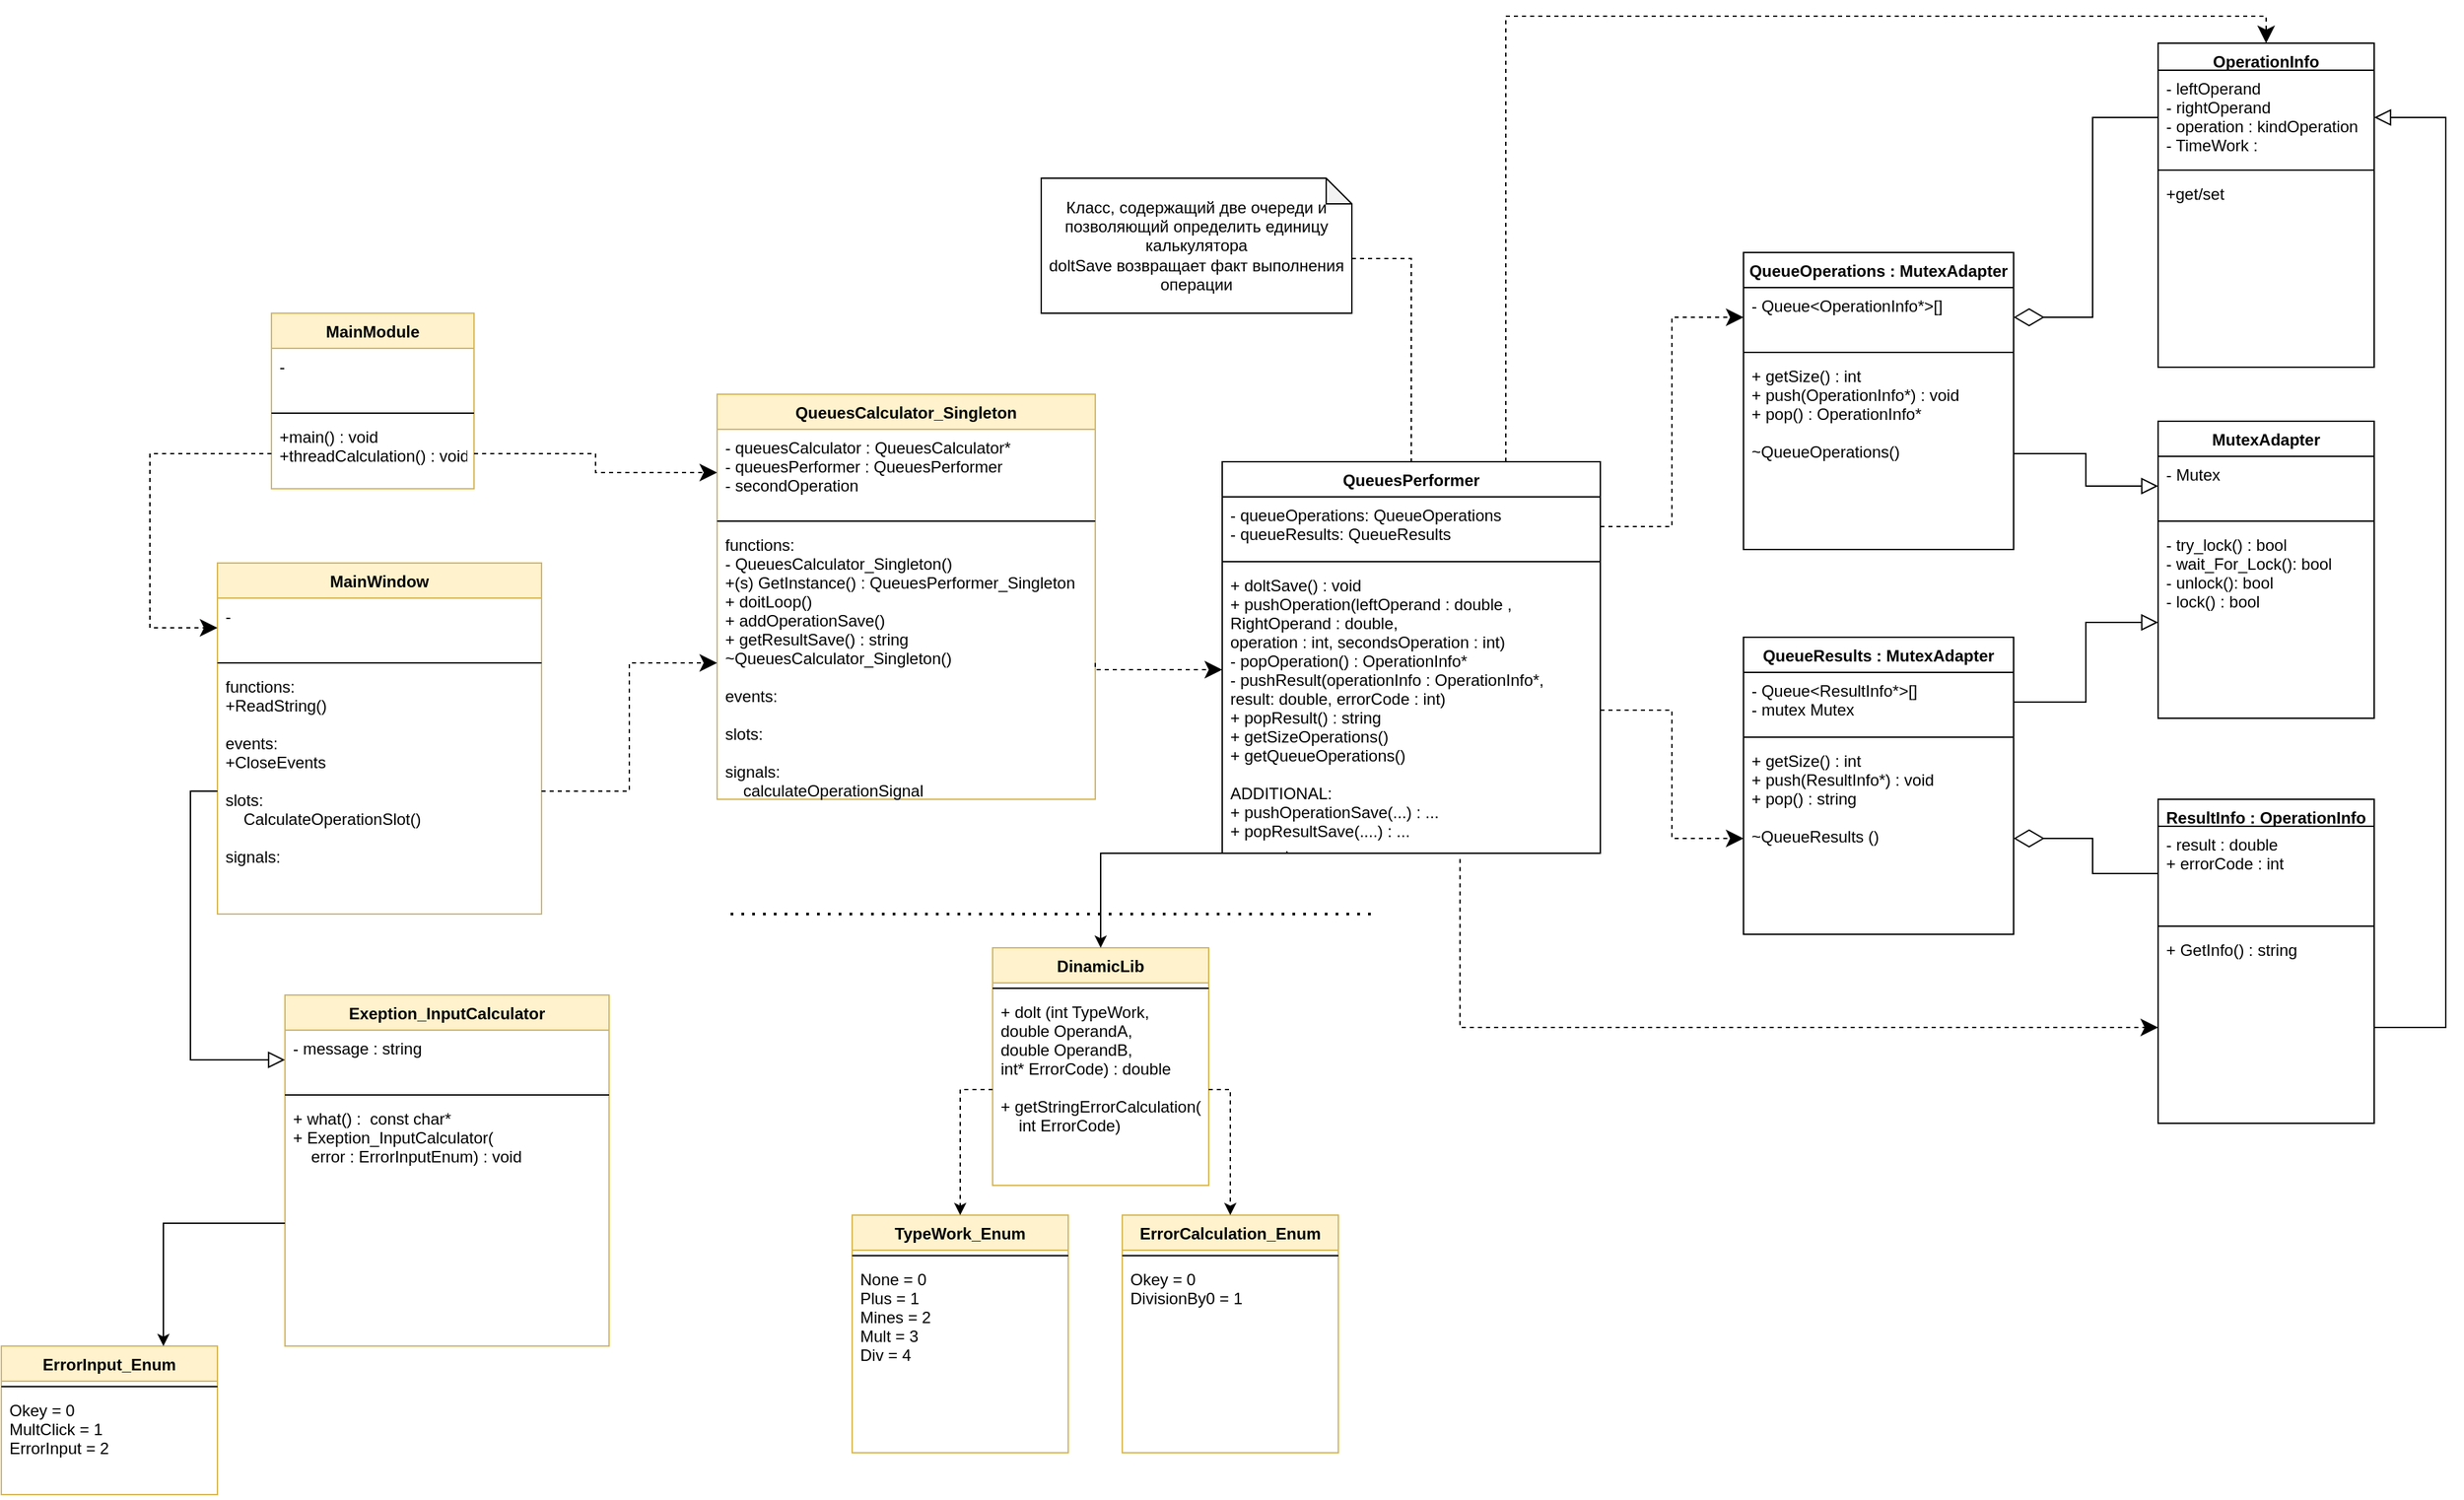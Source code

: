 <mxfile version="21.6.9" type="device">
  <diagram name="Страница — 1" id="macRoRQdLASR0VdTieQX">
    <mxGraphModel dx="2261" dy="1937" grid="1" gridSize="10" guides="1" tooltips="1" connect="1" arrows="1" fold="1" page="1" pageScale="1" pageWidth="827" pageHeight="1169" math="0" shadow="0">
      <root>
        <mxCell id="0" />
        <mxCell id="1" parent="0" />
        <mxCell id="ATowPZ227QtVoYvKQleG-103" style="edgeStyle=orthogonalEdgeStyle;rounded=0;orthogonalLoop=1;jettySize=auto;html=1;exitX=0.75;exitY=0;exitDx=0;exitDy=0;entryX=0.5;entryY=0;entryDx=0;entryDy=0;dashed=1;endSize=10;" edge="1" parent="1" source="ATowPZ227QtVoYvKQleG-1" target="ATowPZ227QtVoYvKQleG-15">
          <mxGeometry relative="1" as="geometry" />
        </mxCell>
        <mxCell id="ATowPZ227QtVoYvKQleG-1" value="QueuesPerformer" style="swimlane;fontStyle=1;align=center;verticalAlign=top;childLayout=stackLayout;horizontal=1;startSize=26;horizontalStack=0;resizeParent=1;resizeParentMax=0;resizeLast=0;collapsible=1;marginBottom=0;" vertex="1" parent="1">
          <mxGeometry x="134" y="190" width="280" height="290" as="geometry" />
        </mxCell>
        <mxCell id="ATowPZ227QtVoYvKQleG-2" value="- queueOperations: QueueOperations&#xa;- queueResults: QueueResults" style="text;strokeColor=none;fillColor=none;align=left;verticalAlign=top;spacingLeft=4;spacingRight=4;overflow=hidden;rotatable=0;points=[[0,0.5],[1,0.5]];portConstraint=eastwest;" vertex="1" parent="ATowPZ227QtVoYvKQleG-1">
          <mxGeometry y="26" width="280" height="44" as="geometry" />
        </mxCell>
        <mxCell id="ATowPZ227QtVoYvKQleG-3" value="" style="line;strokeWidth=1;fillColor=none;align=left;verticalAlign=middle;spacingTop=-1;spacingLeft=3;spacingRight=3;rotatable=0;labelPosition=right;points=[];portConstraint=eastwest;" vertex="1" parent="ATowPZ227QtVoYvKQleG-1">
          <mxGeometry y="70" width="280" height="8" as="geometry" />
        </mxCell>
        <mxCell id="ATowPZ227QtVoYvKQleG-4" value="+ doltSave() : void&#xa;+ pushOperation(leftOperand : double , &#xa;RightOperand : double, &#xa;operation : int, secondsOperation : int)&#xa;- popOperation() : OperationInfo*&#xa;- pushResult(operationInfo : OperationInfo*,&#xa;result: double, errorCode : int) &#xa;+ popResult() : string&#xa;+ getSizeOperations()&#xa;+ getQueueOperations()&#xa;&#xa;ADDITIONAL:&#xa;+ pushOperationSave(...) : ...&#xa;+ popResultSave(....) : ...&#xa;&#xa;" style="text;strokeColor=none;fillColor=none;align=left;verticalAlign=top;spacingLeft=4;spacingRight=4;overflow=hidden;rotatable=0;points=[[0,0.5],[1,0.5]];portConstraint=eastwest;" vertex="1" parent="ATowPZ227QtVoYvKQleG-1">
          <mxGeometry y="78" width="280" height="212" as="geometry" />
        </mxCell>
        <mxCell id="ATowPZ227QtVoYvKQleG-7" value="QueueOperations : MutexAdapter" style="swimlane;fontStyle=1;align=center;verticalAlign=top;childLayout=stackLayout;horizontal=1;startSize=26;horizontalStack=0;resizeParent=1;resizeParentMax=0;resizeLast=0;collapsible=1;marginBottom=0;" vertex="1" parent="1">
          <mxGeometry x="520" y="35" width="200" height="220" as="geometry" />
        </mxCell>
        <mxCell id="ATowPZ227QtVoYvKQleG-8" value="- Queue&lt;OperationInfo*&gt;[]" style="text;strokeColor=none;fillColor=none;align=left;verticalAlign=top;spacingLeft=4;spacingRight=4;overflow=hidden;rotatable=0;points=[[0,0.5],[1,0.5]];portConstraint=eastwest;" vertex="1" parent="ATowPZ227QtVoYvKQleG-7">
          <mxGeometry y="26" width="200" height="44" as="geometry" />
        </mxCell>
        <mxCell id="ATowPZ227QtVoYvKQleG-9" value="" style="line;strokeWidth=1;fillColor=none;align=left;verticalAlign=middle;spacingTop=-1;spacingLeft=3;spacingRight=3;rotatable=0;labelPosition=right;points=[];portConstraint=eastwest;" vertex="1" parent="ATowPZ227QtVoYvKQleG-7">
          <mxGeometry y="70" width="200" height="8" as="geometry" />
        </mxCell>
        <mxCell id="ATowPZ227QtVoYvKQleG-10" value="+ getSize() : int&#xa;+ push(OperationInfo*) : void&#xa;+ pop() : OperationInfo*&#xa;&#xa;~QueueOperations()&#xa;" style="text;strokeColor=none;fillColor=none;align=left;verticalAlign=top;spacingLeft=4;spacingRight=4;overflow=hidden;rotatable=0;points=[[0,0.5],[1,0.5]];portConstraint=eastwest;" vertex="1" parent="ATowPZ227QtVoYvKQleG-7">
          <mxGeometry y="78" width="200" height="142" as="geometry" />
        </mxCell>
        <mxCell id="ATowPZ227QtVoYvKQleG-11" value="QueueResults : MutexAdapter" style="swimlane;fontStyle=1;align=center;verticalAlign=top;childLayout=stackLayout;horizontal=1;startSize=26;horizontalStack=0;resizeParent=1;resizeParentMax=0;resizeLast=0;collapsible=1;marginBottom=0;" vertex="1" parent="1">
          <mxGeometry x="520" y="320" width="200" height="220" as="geometry" />
        </mxCell>
        <mxCell id="ATowPZ227QtVoYvKQleG-12" value="- Queue&lt;ResultInfo*&gt;[]&#xa;- mutex Mutex" style="text;strokeColor=none;fillColor=none;align=left;verticalAlign=top;spacingLeft=4;spacingRight=4;overflow=hidden;rotatable=0;points=[[0,0.5],[1,0.5]];portConstraint=eastwest;" vertex="1" parent="ATowPZ227QtVoYvKQleG-11">
          <mxGeometry y="26" width="200" height="44" as="geometry" />
        </mxCell>
        <mxCell id="ATowPZ227QtVoYvKQleG-13" value="" style="line;strokeWidth=1;fillColor=none;align=left;verticalAlign=middle;spacingTop=-1;spacingLeft=3;spacingRight=3;rotatable=0;labelPosition=right;points=[];portConstraint=eastwest;" vertex="1" parent="ATowPZ227QtVoYvKQleG-11">
          <mxGeometry y="70" width="200" height="8" as="geometry" />
        </mxCell>
        <mxCell id="ATowPZ227QtVoYvKQleG-14" value="+ getSize() : int&#xa;+ push(ResultInfo*) : void &#xa;+ pop() : string&#xa;&#xa;~QueueResults ()" style="text;strokeColor=none;fillColor=none;align=left;verticalAlign=top;spacingLeft=4;spacingRight=4;overflow=hidden;rotatable=0;points=[[0,0.5],[1,0.5]];portConstraint=eastwest;" vertex="1" parent="ATowPZ227QtVoYvKQleG-11">
          <mxGeometry y="78" width="200" height="142" as="geometry" />
        </mxCell>
        <mxCell id="ATowPZ227QtVoYvKQleG-15" value="OperationInfo" style="swimlane;fontStyle=1;align=center;verticalAlign=top;childLayout=stackLayout;horizontal=1;startSize=20;horizontalStack=0;resizeParent=1;resizeParentMax=0;resizeLast=0;collapsible=1;marginBottom=0;" vertex="1" parent="1">
          <mxGeometry x="827" y="-120" width="160" height="240" as="geometry" />
        </mxCell>
        <mxCell id="ATowPZ227QtVoYvKQleG-16" value="- leftOperand&#xa;- rightOperand&#xa;- operation : kindOperation&#xa;- TimeWork : " style="text;strokeColor=none;fillColor=none;align=left;verticalAlign=top;spacingLeft=4;spacingRight=4;overflow=hidden;rotatable=0;points=[[0,0.5],[1,0.5]];portConstraint=eastwest;" vertex="1" parent="ATowPZ227QtVoYvKQleG-15">
          <mxGeometry y="20" width="160" height="70" as="geometry" />
        </mxCell>
        <mxCell id="ATowPZ227QtVoYvKQleG-17" value="" style="line;strokeWidth=1;fillColor=none;align=left;verticalAlign=middle;spacingTop=-1;spacingLeft=3;spacingRight=3;rotatable=0;labelPosition=right;points=[];portConstraint=eastwest;" vertex="1" parent="ATowPZ227QtVoYvKQleG-15">
          <mxGeometry y="90" width="160" height="8" as="geometry" />
        </mxCell>
        <mxCell id="ATowPZ227QtVoYvKQleG-18" value="+get/set&#xa;" style="text;strokeColor=none;fillColor=none;align=left;verticalAlign=top;spacingLeft=4;spacingRight=4;overflow=hidden;rotatable=0;points=[[0,0.5],[1,0.5]];portConstraint=eastwest;" vertex="1" parent="ATowPZ227QtVoYvKQleG-15">
          <mxGeometry y="98" width="160" height="142" as="geometry" />
        </mxCell>
        <mxCell id="ATowPZ227QtVoYvKQleG-19" value="ResultInfo : OperationInfo" style="swimlane;fontStyle=1;align=center;verticalAlign=top;childLayout=stackLayout;horizontal=1;startSize=20;horizontalStack=0;resizeParent=1;resizeParentMax=0;resizeLast=0;collapsible=1;marginBottom=0;" vertex="1" parent="1">
          <mxGeometry x="827" y="440" width="160" height="240" as="geometry" />
        </mxCell>
        <mxCell id="ATowPZ227QtVoYvKQleG-20" value="- result : double&#xa;+ errorCode : int" style="text;strokeColor=none;fillColor=none;align=left;verticalAlign=top;spacingLeft=4;spacingRight=4;overflow=hidden;rotatable=0;points=[[0,0.5],[1,0.5]];portConstraint=eastwest;" vertex="1" parent="ATowPZ227QtVoYvKQleG-19">
          <mxGeometry y="20" width="160" height="70" as="geometry" />
        </mxCell>
        <mxCell id="ATowPZ227QtVoYvKQleG-21" value="" style="line;strokeWidth=1;fillColor=none;align=left;verticalAlign=middle;spacingTop=-1;spacingLeft=3;spacingRight=3;rotatable=0;labelPosition=right;points=[];portConstraint=eastwest;" vertex="1" parent="ATowPZ227QtVoYvKQleG-19">
          <mxGeometry y="90" width="160" height="8" as="geometry" />
        </mxCell>
        <mxCell id="ATowPZ227QtVoYvKQleG-22" value="+ GetInfo() : string" style="text;strokeColor=none;fillColor=none;align=left;verticalAlign=top;spacingLeft=4;spacingRight=4;overflow=hidden;rotatable=0;points=[[0,0.5],[1,0.5]];portConstraint=eastwest;" vertex="1" parent="ATowPZ227QtVoYvKQleG-19">
          <mxGeometry y="98" width="160" height="142" as="geometry" />
        </mxCell>
        <mxCell id="ATowPZ227QtVoYvKQleG-24" value="ErrorCalculation_Enum" style="swimlane;fontStyle=1;align=center;verticalAlign=top;childLayout=stackLayout;horizontal=1;startSize=26;horizontalStack=0;resizeParent=1;resizeParentMax=0;resizeLast=0;collapsible=1;marginBottom=0;fillColor=#fff2cc;strokeColor=#d6b656;" vertex="1" parent="1">
          <mxGeometry x="60" y="748" width="160" height="176" as="geometry" />
        </mxCell>
        <mxCell id="ATowPZ227QtVoYvKQleG-26" value="" style="line;strokeWidth=1;fillColor=none;align=left;verticalAlign=middle;spacingTop=-1;spacingLeft=3;spacingRight=3;rotatable=0;labelPosition=right;points=[];portConstraint=eastwest;" vertex="1" parent="ATowPZ227QtVoYvKQleG-24">
          <mxGeometry y="26" width="160" height="8" as="geometry" />
        </mxCell>
        <mxCell id="ATowPZ227QtVoYvKQleG-27" value="Okey = 0&#xa;DivisionBy0 = 1&#xa;" style="text;strokeColor=none;fillColor=none;align=left;verticalAlign=top;spacingLeft=4;spacingRight=4;overflow=hidden;rotatable=0;points=[[0,0.5],[1,0.5]];portConstraint=eastwest;" vertex="1" parent="ATowPZ227QtVoYvKQleG-24">
          <mxGeometry y="34" width="160" height="142" as="geometry" />
        </mxCell>
        <mxCell id="ATowPZ227QtVoYvKQleG-40" value="MutexAdapter" style="swimlane;fontStyle=1;align=center;verticalAlign=top;childLayout=stackLayout;horizontal=1;startSize=26;horizontalStack=0;resizeParent=1;resizeParentMax=0;resizeLast=0;collapsible=1;marginBottom=0;" vertex="1" parent="1">
          <mxGeometry x="827" y="160" width="160" height="220" as="geometry" />
        </mxCell>
        <mxCell id="ATowPZ227QtVoYvKQleG-41" value="- Mutex" style="text;strokeColor=none;fillColor=none;align=left;verticalAlign=top;spacingLeft=4;spacingRight=4;overflow=hidden;rotatable=0;points=[[0,0.5],[1,0.5]];portConstraint=eastwest;" vertex="1" parent="ATowPZ227QtVoYvKQleG-40">
          <mxGeometry y="26" width="160" height="44" as="geometry" />
        </mxCell>
        <mxCell id="ATowPZ227QtVoYvKQleG-42" value="" style="line;strokeWidth=1;fillColor=none;align=left;verticalAlign=middle;spacingTop=-1;spacingLeft=3;spacingRight=3;rotatable=0;labelPosition=right;points=[];portConstraint=eastwest;" vertex="1" parent="ATowPZ227QtVoYvKQleG-40">
          <mxGeometry y="70" width="160" height="8" as="geometry" />
        </mxCell>
        <mxCell id="ATowPZ227QtVoYvKQleG-43" value="- try_lock() : bool&#xa;- wait_For_Lock(): bool&#xa;- unlock(): bool&#xa;- lock() : bool&#xa;" style="text;strokeColor=none;fillColor=none;align=left;verticalAlign=top;spacingLeft=4;spacingRight=4;overflow=hidden;rotatable=0;points=[[0,0.5],[1,0.5]];portConstraint=eastwest;" vertex="1" parent="ATowPZ227QtVoYvKQleG-40">
          <mxGeometry y="78" width="160" height="142" as="geometry" />
        </mxCell>
        <mxCell id="ATowPZ227QtVoYvKQleG-48" value="QueuesCalculator_Singleton" style="swimlane;fontStyle=1;align=center;verticalAlign=top;childLayout=stackLayout;horizontal=1;startSize=26;horizontalStack=0;resizeParent=1;resizeParentMax=0;resizeLast=0;collapsible=1;marginBottom=0;fillColor=#fff2cc;strokeColor=#d6b656;" vertex="1" parent="1">
          <mxGeometry x="-240" y="140" width="280" height="300" as="geometry" />
        </mxCell>
        <mxCell id="ATowPZ227QtVoYvKQleG-49" value="- queuesCalculator : QueuesCalculator*&#xa;- queuesPerformer : QueuesPerformer&#xa;- secondOperation" style="text;strokeColor=none;fillColor=none;align=left;verticalAlign=top;spacingLeft=4;spacingRight=4;overflow=hidden;rotatable=0;points=[[0,0.5],[1,0.5]];portConstraint=eastwest;" vertex="1" parent="ATowPZ227QtVoYvKQleG-48">
          <mxGeometry y="26" width="280" height="64" as="geometry" />
        </mxCell>
        <mxCell id="ATowPZ227QtVoYvKQleG-50" value="" style="line;strokeWidth=1;fillColor=none;align=left;verticalAlign=middle;spacingTop=-1;spacingLeft=3;spacingRight=3;rotatable=0;labelPosition=right;points=[];portConstraint=eastwest;" vertex="1" parent="ATowPZ227QtVoYvKQleG-48">
          <mxGeometry y="90" width="280" height="8" as="geometry" />
        </mxCell>
        <mxCell id="ATowPZ227QtVoYvKQleG-51" value="functions:&#xa;- QueuesCalculator_Singleton()&#xa;+(s) GetInstance() : QueuesPerformer_Singleton&#xa;+ doitLoop()&#xa;+ addOperationSave()&#xa;+ getResultSave() : string&#xa;~QueuesCalculator_Singleton()&#xa;&#xa;events:&#xa;&#xa;slots:&#xa;&#xa;signals:&#xa;    calculateOperationSignal&#xa;&#xa;" style="text;strokeColor=none;fillColor=none;align=left;verticalAlign=top;spacingLeft=4;spacingRight=4;overflow=hidden;rotatable=0;points=[[0,0.5],[1,0.5]];portConstraint=eastwest;" vertex="1" parent="ATowPZ227QtVoYvKQleG-48">
          <mxGeometry y="98" width="280" height="202" as="geometry" />
        </mxCell>
        <mxCell id="ATowPZ227QtVoYvKQleG-52" value="MainModule" style="swimlane;fontStyle=1;align=center;verticalAlign=top;childLayout=stackLayout;horizontal=1;startSize=26;horizontalStack=0;resizeParent=1;resizeParentMax=0;resizeLast=0;collapsible=1;marginBottom=0;fillColor=#fff2cc;strokeColor=#d6b656;" vertex="1" parent="1">
          <mxGeometry x="-570" y="80" width="150" height="130" as="geometry" />
        </mxCell>
        <mxCell id="ATowPZ227QtVoYvKQleG-53" value="-" style="text;strokeColor=none;fillColor=none;align=left;verticalAlign=top;spacingLeft=4;spacingRight=4;overflow=hidden;rotatable=0;points=[[0,0.5],[1,0.5]];portConstraint=eastwest;" vertex="1" parent="ATowPZ227QtVoYvKQleG-52">
          <mxGeometry y="26" width="150" height="44" as="geometry" />
        </mxCell>
        <mxCell id="ATowPZ227QtVoYvKQleG-54" value="" style="line;strokeWidth=1;fillColor=none;align=left;verticalAlign=middle;spacingTop=-1;spacingLeft=3;spacingRight=3;rotatable=0;labelPosition=right;points=[];portConstraint=eastwest;" vertex="1" parent="ATowPZ227QtVoYvKQleG-52">
          <mxGeometry y="70" width="150" height="8" as="geometry" />
        </mxCell>
        <mxCell id="ATowPZ227QtVoYvKQleG-55" value="+main() : void&#xa;+threadCalculation() : void *" style="text;strokeColor=none;fillColor=none;align=left;verticalAlign=top;spacingLeft=4;spacingRight=4;overflow=hidden;rotatable=0;points=[[0,0.5],[1,0.5]];portConstraint=eastwest;" vertex="1" parent="ATowPZ227QtVoYvKQleG-52">
          <mxGeometry y="78" width="150" height="52" as="geometry" />
        </mxCell>
        <mxCell id="ATowPZ227QtVoYvKQleG-56" value="MainWindow" style="swimlane;fontStyle=1;align=center;verticalAlign=top;childLayout=stackLayout;horizontal=1;startSize=26;horizontalStack=0;resizeParent=1;resizeParentMax=0;resizeLast=0;collapsible=1;marginBottom=0;fillColor=#fff2cc;strokeColor=#d6b656;" vertex="1" parent="1">
          <mxGeometry x="-610" y="265" width="240" height="260" as="geometry" />
        </mxCell>
        <mxCell id="ATowPZ227QtVoYvKQleG-57" value="-" style="text;strokeColor=none;fillColor=none;align=left;verticalAlign=top;spacingLeft=4;spacingRight=4;overflow=hidden;rotatable=0;points=[[0,0.5],[1,0.5]];portConstraint=eastwest;" vertex="1" parent="ATowPZ227QtVoYvKQleG-56">
          <mxGeometry y="26" width="240" height="44" as="geometry" />
        </mxCell>
        <mxCell id="ATowPZ227QtVoYvKQleG-58" value="" style="line;strokeWidth=1;fillColor=none;align=left;verticalAlign=middle;spacingTop=-1;spacingLeft=3;spacingRight=3;rotatable=0;labelPosition=right;points=[];portConstraint=eastwest;" vertex="1" parent="ATowPZ227QtVoYvKQleG-56">
          <mxGeometry y="70" width="240" height="8" as="geometry" />
        </mxCell>
        <mxCell id="ATowPZ227QtVoYvKQleG-59" value="functions:&#xa;+ReadString()&#xa;&#xa;events:&#xa;+CloseEvents&#xa;&#xa;slots:&#xa;    CalculateOperationSlot()&#xa;&#xa;signals:&#xa;" style="text;strokeColor=none;fillColor=none;align=left;verticalAlign=top;spacingLeft=4;spacingRight=4;overflow=hidden;rotatable=0;points=[[0,0.5],[1,0.5]];portConstraint=eastwest;" vertex="1" parent="ATowPZ227QtVoYvKQleG-56">
          <mxGeometry y="78" width="240" height="182" as="geometry" />
        </mxCell>
        <mxCell id="ATowPZ227QtVoYvKQleG-60" value="" style="endArrow=none;dashed=1;html=1;dashPattern=1 3;strokeWidth=2;rounded=0;" edge="1" parent="1">
          <mxGeometry width="50" height="50" relative="1" as="geometry">
            <mxPoint x="-230" y="525" as="sourcePoint" />
            <mxPoint x="250" y="525" as="targetPoint" />
          </mxGeometry>
        </mxCell>
        <mxCell id="ATowPZ227QtVoYvKQleG-62" style="edgeStyle=orthogonalEdgeStyle;rounded=0;orthogonalLoop=1;jettySize=auto;html=1;exitX=0;exitY=0.5;exitDx=0;exitDy=0;entryX=0;entryY=0.5;entryDx=0;entryDy=0;dashed=1;endSize=10;" edge="1" parent="1" source="ATowPZ227QtVoYvKQleG-55" target="ATowPZ227QtVoYvKQleG-57">
          <mxGeometry relative="1" as="geometry">
            <Array as="points">
              <mxPoint x="-660" y="184" />
              <mxPoint x="-660" y="313" />
            </Array>
          </mxGeometry>
        </mxCell>
        <mxCell id="ATowPZ227QtVoYvKQleG-63" value="DinamicLib" style="swimlane;fontStyle=1;align=center;verticalAlign=top;childLayout=stackLayout;horizontal=1;startSize=26;horizontalStack=0;resizeParent=1;resizeParentMax=0;resizeLast=0;collapsible=1;marginBottom=0;fillColor=#fff2cc;strokeColor=#d6b656;" vertex="1" parent="1">
          <mxGeometry x="-36" y="550" width="160" height="176" as="geometry" />
        </mxCell>
        <mxCell id="ATowPZ227QtVoYvKQleG-65" value="" style="line;strokeWidth=1;fillColor=none;align=left;verticalAlign=middle;spacingTop=-1;spacingLeft=3;spacingRight=3;rotatable=0;labelPosition=right;points=[];portConstraint=eastwest;" vertex="1" parent="ATowPZ227QtVoYvKQleG-63">
          <mxGeometry y="26" width="160" height="8" as="geometry" />
        </mxCell>
        <mxCell id="ATowPZ227QtVoYvKQleG-66" value="+ dolt (int TypeWork,&#xa;double OperandA,&#xa;double OperandB,&#xa;int* ErrorCode) : double&#xa;&#xa;+ getStringErrorCalculation(&#xa;    int ErrorCode)" style="text;strokeColor=none;fillColor=none;align=left;verticalAlign=top;spacingLeft=4;spacingRight=4;overflow=hidden;rotatable=0;points=[[0,0.5],[1,0.5]];portConstraint=eastwest;" vertex="1" parent="ATowPZ227QtVoYvKQleG-63">
          <mxGeometry y="34" width="160" height="142" as="geometry" />
        </mxCell>
        <mxCell id="ATowPZ227QtVoYvKQleG-67" value="TypeWork_Enum" style="swimlane;fontStyle=1;align=center;verticalAlign=top;childLayout=stackLayout;horizontal=1;startSize=26;horizontalStack=0;resizeParent=1;resizeParentMax=0;resizeLast=0;collapsible=1;marginBottom=0;fillColor=#fff2cc;strokeColor=#d6b656;" vertex="1" parent="1">
          <mxGeometry x="-140" y="748" width="160" height="176" as="geometry" />
        </mxCell>
        <mxCell id="ATowPZ227QtVoYvKQleG-68" value="" style="line;strokeWidth=1;fillColor=none;align=left;verticalAlign=middle;spacingTop=-1;spacingLeft=3;spacingRight=3;rotatable=0;labelPosition=right;points=[];portConstraint=eastwest;" vertex="1" parent="ATowPZ227QtVoYvKQleG-67">
          <mxGeometry y="26" width="160" height="8" as="geometry" />
        </mxCell>
        <mxCell id="ATowPZ227QtVoYvKQleG-69" value="None = 0&#xa;Plus = 1&#xa;Mines = 2&#xa;Mult = 3&#xa;Div = 4" style="text;strokeColor=none;fillColor=none;align=left;verticalAlign=top;spacingLeft=4;spacingRight=4;overflow=hidden;rotatable=0;points=[[0,0.5],[1,0.5]];portConstraint=eastwest;" vertex="1" parent="ATowPZ227QtVoYvKQleG-67">
          <mxGeometry y="34" width="160" height="142" as="geometry" />
        </mxCell>
        <mxCell id="ATowPZ227QtVoYvKQleG-70" style="edgeStyle=orthogonalEdgeStyle;rounded=0;orthogonalLoop=1;jettySize=auto;html=1;exitX=1;exitY=0.5;exitDx=0;exitDy=0;entryX=0.5;entryY=0;entryDx=0;entryDy=0;dashed=1;" edge="1" parent="1" source="ATowPZ227QtVoYvKQleG-66" target="ATowPZ227QtVoYvKQleG-24">
          <mxGeometry relative="1" as="geometry">
            <Array as="points">
              <mxPoint x="140" y="655" />
            </Array>
          </mxGeometry>
        </mxCell>
        <mxCell id="ATowPZ227QtVoYvKQleG-71" style="edgeStyle=orthogonalEdgeStyle;rounded=0;orthogonalLoop=1;jettySize=auto;html=1;exitX=0;exitY=0.5;exitDx=0;exitDy=0;dashed=1;entryX=0.5;entryY=0;entryDx=0;entryDy=0;" edge="1" parent="1" source="ATowPZ227QtVoYvKQleG-66" target="ATowPZ227QtVoYvKQleG-67">
          <mxGeometry relative="1" as="geometry" />
        </mxCell>
        <mxCell id="ATowPZ227QtVoYvKQleG-72" style="edgeStyle=orthogonalEdgeStyle;rounded=0;orthogonalLoop=1;jettySize=auto;html=1;exitX=1;exitY=0.5;exitDx=0;exitDy=0;entryX=0;entryY=0.5;entryDx=0;entryDy=0;startArrow=diamondThin;startFill=0;endSize=6;endArrow=none;endFill=0;startSize=20;" edge="1" parent="1" source="ATowPZ227QtVoYvKQleG-8" target="ATowPZ227QtVoYvKQleG-16">
          <mxGeometry relative="1" as="geometry" />
        </mxCell>
        <mxCell id="ATowPZ227QtVoYvKQleG-74" style="edgeStyle=orthogonalEdgeStyle;rounded=0;orthogonalLoop=1;jettySize=auto;html=1;exitX=1;exitY=0.5;exitDx=0;exitDy=0;entryX=0;entryY=0.5;entryDx=0;entryDy=0;startArrow=diamondThin;startFill=0;endArrow=none;endFill=0;startSize=20;" edge="1" parent="1" source="ATowPZ227QtVoYvKQleG-14" target="ATowPZ227QtVoYvKQleG-20">
          <mxGeometry relative="1" as="geometry" />
        </mxCell>
        <mxCell id="ATowPZ227QtVoYvKQleG-76" style="edgeStyle=orthogonalEdgeStyle;rounded=0;orthogonalLoop=1;jettySize=auto;html=1;exitX=1;exitY=0.5;exitDx=0;exitDy=0;endArrow=block;endFill=0;endSize=10;entryX=0;entryY=0.5;entryDx=0;entryDy=0;" edge="1" parent="1" source="ATowPZ227QtVoYvKQleG-10" target="ATowPZ227QtVoYvKQleG-41">
          <mxGeometry relative="1" as="geometry">
            <mxPoint x="780" y="170" as="targetPoint" />
          </mxGeometry>
        </mxCell>
        <mxCell id="ATowPZ227QtVoYvKQleG-77" style="edgeStyle=orthogonalEdgeStyle;rounded=0;orthogonalLoop=1;jettySize=auto;html=1;entryX=0;entryY=0.5;entryDx=0;entryDy=0;endArrow=block;endFill=0;endSize=10;exitX=1;exitY=0.5;exitDx=0;exitDy=0;" edge="1" parent="1" source="ATowPZ227QtVoYvKQleG-12" target="ATowPZ227QtVoYvKQleG-43">
          <mxGeometry relative="1" as="geometry">
            <mxPoint x="780" y="410" as="sourcePoint" />
          </mxGeometry>
        </mxCell>
        <mxCell id="ATowPZ227QtVoYvKQleG-78" style="edgeStyle=orthogonalEdgeStyle;rounded=0;orthogonalLoop=1;jettySize=auto;html=1;exitX=1;exitY=0.5;exitDx=0;exitDy=0;entryX=0;entryY=0.5;entryDx=0;entryDy=0;endSize=10;dashed=1;" edge="1" parent="1" source="ATowPZ227QtVoYvKQleG-2" target="ATowPZ227QtVoYvKQleG-8">
          <mxGeometry relative="1" as="geometry" />
        </mxCell>
        <mxCell id="ATowPZ227QtVoYvKQleG-79" style="edgeStyle=orthogonalEdgeStyle;rounded=0;orthogonalLoop=1;jettySize=auto;html=1;exitX=1;exitY=0.5;exitDx=0;exitDy=0;entryX=0;entryY=0.5;entryDx=0;entryDy=0;endSize=10;dashed=1;" edge="1" parent="1" source="ATowPZ227QtVoYvKQleG-4" target="ATowPZ227QtVoYvKQleG-14">
          <mxGeometry relative="1" as="geometry" />
        </mxCell>
        <mxCell id="ATowPZ227QtVoYvKQleG-80" style="edgeStyle=orthogonalEdgeStyle;rounded=0;orthogonalLoop=1;jettySize=auto;html=1;exitX=1;exitY=0.5;exitDx=0;exitDy=0;dashed=1;endSize=10;" edge="1" parent="1" source="ATowPZ227QtVoYvKQleG-51">
          <mxGeometry relative="1" as="geometry">
            <mxPoint x="134" y="344" as="targetPoint" />
            <Array as="points">
              <mxPoint x="40" y="344" />
            </Array>
          </mxGeometry>
        </mxCell>
        <mxCell id="ATowPZ227QtVoYvKQleG-81" style="edgeStyle=orthogonalEdgeStyle;rounded=0;orthogonalLoop=1;jettySize=auto;html=1;exitX=1;exitY=0.5;exitDx=0;exitDy=0;entryX=0;entryY=0.5;entryDx=0;entryDy=0;dashed=1;endSize=10;" edge="1" parent="1" source="ATowPZ227QtVoYvKQleG-55" target="ATowPZ227QtVoYvKQleG-49">
          <mxGeometry relative="1" as="geometry" />
        </mxCell>
        <mxCell id="ATowPZ227QtVoYvKQleG-82" style="edgeStyle=orthogonalEdgeStyle;rounded=0;orthogonalLoop=1;jettySize=auto;html=1;exitX=1;exitY=0.5;exitDx=0;exitDy=0;entryX=0;entryY=0.5;entryDx=0;entryDy=0;dashed=1;strokeWidth=1;endSize=10;" edge="1" parent="1" source="ATowPZ227QtVoYvKQleG-59" target="ATowPZ227QtVoYvKQleG-51">
          <mxGeometry relative="1" as="geometry" />
        </mxCell>
        <mxCell id="ATowPZ227QtVoYvKQleG-83" style="edgeStyle=orthogonalEdgeStyle;rounded=0;orthogonalLoop=1;jettySize=auto;html=1;exitX=0.171;exitY=0.993;exitDx=0;exitDy=0;exitPerimeter=0;" edge="1" parent="1" source="ATowPZ227QtVoYvKQleG-4" target="ATowPZ227QtVoYvKQleG-63">
          <mxGeometry relative="1" as="geometry">
            <mxPoint x="274" y="422" as="sourcePoint" />
            <Array as="points">
              <mxPoint x="182" y="480" />
              <mxPoint x="44" y="480" />
            </Array>
          </mxGeometry>
        </mxCell>
        <mxCell id="ATowPZ227QtVoYvKQleG-84" value="ErrorInput_Enum" style="swimlane;fontStyle=1;align=center;verticalAlign=top;childLayout=stackLayout;horizontal=1;startSize=26;horizontalStack=0;resizeParent=1;resizeParentMax=0;resizeLast=0;collapsible=1;marginBottom=0;fillColor=#fff2cc;strokeColor=#d6b656;" vertex="1" parent="1">
          <mxGeometry x="-770" y="845" width="160" height="110" as="geometry" />
        </mxCell>
        <mxCell id="ATowPZ227QtVoYvKQleG-85" value="" style="line;strokeWidth=1;fillColor=none;align=left;verticalAlign=middle;spacingTop=-1;spacingLeft=3;spacingRight=3;rotatable=0;labelPosition=right;points=[];portConstraint=eastwest;" vertex="1" parent="ATowPZ227QtVoYvKQleG-84">
          <mxGeometry y="26" width="160" height="8" as="geometry" />
        </mxCell>
        <mxCell id="ATowPZ227QtVoYvKQleG-86" value="Okey = 0&#xa;MultClick = 1&#xa;ErrorInput = 2&#xa;" style="text;strokeColor=none;fillColor=none;align=left;verticalAlign=top;spacingLeft=4;spacingRight=4;overflow=hidden;rotatable=0;points=[[0,0.5],[1,0.5]];portConstraint=eastwest;" vertex="1" parent="ATowPZ227QtVoYvKQleG-84">
          <mxGeometry y="34" width="160" height="76" as="geometry" />
        </mxCell>
        <mxCell id="ATowPZ227QtVoYvKQleG-93" value="Exeption_InputCalculator" style="swimlane;fontStyle=1;align=center;verticalAlign=top;childLayout=stackLayout;horizontal=1;startSize=26;horizontalStack=0;resizeParent=1;resizeParentMax=0;resizeLast=0;collapsible=1;marginBottom=0;fillColor=#fff2cc;strokeColor=#d6b656;" vertex="1" parent="1">
          <mxGeometry x="-560" y="585" width="240" height="260" as="geometry" />
        </mxCell>
        <mxCell id="ATowPZ227QtVoYvKQleG-94" value="- message : string" style="text;strokeColor=none;fillColor=none;align=left;verticalAlign=top;spacingLeft=4;spacingRight=4;overflow=hidden;rotatable=0;points=[[0,0.5],[1,0.5]];portConstraint=eastwest;" vertex="1" parent="ATowPZ227QtVoYvKQleG-93">
          <mxGeometry y="26" width="240" height="44" as="geometry" />
        </mxCell>
        <mxCell id="ATowPZ227QtVoYvKQleG-95" value="" style="line;strokeWidth=1;fillColor=none;align=left;verticalAlign=middle;spacingTop=-1;spacingLeft=3;spacingRight=3;rotatable=0;labelPosition=right;points=[];portConstraint=eastwest;" vertex="1" parent="ATowPZ227QtVoYvKQleG-93">
          <mxGeometry y="70" width="240" height="8" as="geometry" />
        </mxCell>
        <mxCell id="ATowPZ227QtVoYvKQleG-96" value="+ what() :  const char* &#xa;+ Exeption_InputCalculator(&#xa;    error : ErrorInputEnum) : void" style="text;strokeColor=none;fillColor=none;align=left;verticalAlign=top;spacingLeft=4;spacingRight=4;overflow=hidden;rotatable=0;points=[[0,0.5],[1,0.5]];portConstraint=eastwest;" vertex="1" parent="ATowPZ227QtVoYvKQleG-93">
          <mxGeometry y="78" width="240" height="182" as="geometry" />
        </mxCell>
        <mxCell id="ATowPZ227QtVoYvKQleG-98" style="edgeStyle=orthogonalEdgeStyle;rounded=0;orthogonalLoop=1;jettySize=auto;html=1;exitX=0;exitY=0.5;exitDx=0;exitDy=0;entryX=0.75;entryY=0;entryDx=0;entryDy=0;" edge="1" parent="1" source="ATowPZ227QtVoYvKQleG-96" target="ATowPZ227QtVoYvKQleG-84">
          <mxGeometry relative="1" as="geometry" />
        </mxCell>
        <mxCell id="ATowPZ227QtVoYvKQleG-100" style="edgeStyle=orthogonalEdgeStyle;rounded=0;orthogonalLoop=1;jettySize=auto;html=1;exitX=0;exitY=0;exitDx=230;exitDy=59.5;exitPerimeter=0;entryX=0.5;entryY=0;entryDx=0;entryDy=0;dashed=1;endArrow=none;endFill=0;" edge="1" parent="1" source="ATowPZ227QtVoYvKQleG-99" target="ATowPZ227QtVoYvKQleG-1">
          <mxGeometry relative="1" as="geometry" />
        </mxCell>
        <mxCell id="ATowPZ227QtVoYvKQleG-99" value="Класс, содержащий две очереди и позволяющий определить единицу калькулятора&lt;br&gt;doltSave возвращает факт выполнения операции" style="shape=note;whiteSpace=wrap;html=1;backgroundOutline=1;darkOpacity=0.05;size=19;" vertex="1" parent="1">
          <mxGeometry y="-20" width="230" height="100" as="geometry" />
        </mxCell>
        <mxCell id="ATowPZ227QtVoYvKQleG-102" style="edgeStyle=orthogonalEdgeStyle;rounded=0;orthogonalLoop=1;jettySize=auto;html=1;exitX=1;exitY=0.5;exitDx=0;exitDy=0;entryX=1;entryY=0.5;entryDx=0;entryDy=0;endArrow=block;endFill=0;endSize=10;" edge="1" parent="1" source="ATowPZ227QtVoYvKQleG-22" target="ATowPZ227QtVoYvKQleG-16">
          <mxGeometry relative="1" as="geometry">
            <Array as="points">
              <mxPoint x="1040" y="609" />
              <mxPoint x="1040" y="-65" />
            </Array>
          </mxGeometry>
        </mxCell>
        <mxCell id="ATowPZ227QtVoYvKQleG-104" style="edgeStyle=orthogonalEdgeStyle;rounded=0;orthogonalLoop=1;jettySize=auto;html=1;exitX=0.629;exitY=1.02;exitDx=0;exitDy=0;entryX=0;entryY=0.5;entryDx=0;entryDy=0;endSize=10;dashed=1;exitPerimeter=0;" edge="1" parent="1" source="ATowPZ227QtVoYvKQleG-4" target="ATowPZ227QtVoYvKQleG-22">
          <mxGeometry relative="1" as="geometry">
            <mxPoint x="424" y="354" as="sourcePoint" />
            <mxPoint x="530" y="479" as="targetPoint" />
            <Array as="points">
              <mxPoint x="310" y="609" />
            </Array>
          </mxGeometry>
        </mxCell>
        <mxCell id="ATowPZ227QtVoYvKQleG-106" style="edgeStyle=orthogonalEdgeStyle;rounded=0;orthogonalLoop=1;jettySize=auto;html=1;exitX=0;exitY=0.5;exitDx=0;exitDy=0;entryX=0;entryY=0.5;entryDx=0;entryDy=0;endArrow=block;endFill=0;endSize=10;" edge="1" parent="1" source="ATowPZ227QtVoYvKQleG-59" target="ATowPZ227QtVoYvKQleG-94">
          <mxGeometry relative="1" as="geometry" />
        </mxCell>
      </root>
    </mxGraphModel>
  </diagram>
</mxfile>

